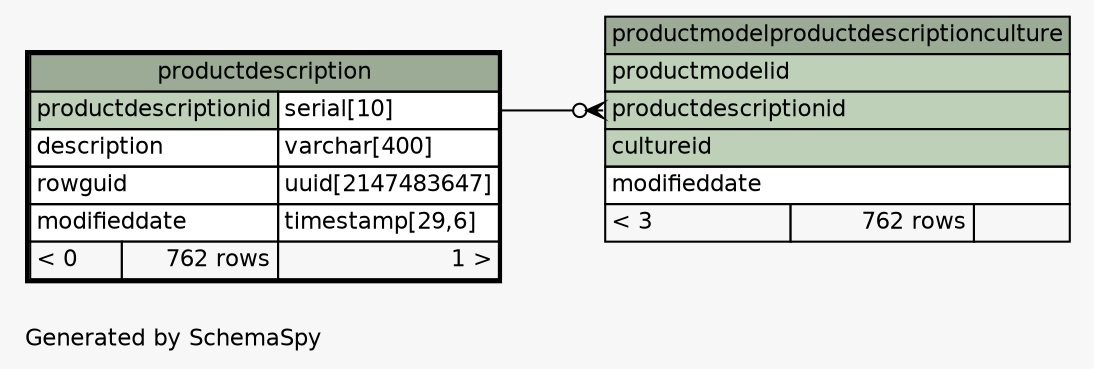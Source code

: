 // dot 2.40.1 on Linux 5.4.0-51-generic
// SchemaSpy rev 590
digraph "oneDegreeRelationshipsDiagram" {
  graph [
    rankdir="RL"
    bgcolor="#f7f7f7"
    label="\nGenerated by SchemaSpy"
    labeljust="l"
    nodesep="0.18"
    ranksep="0.46"
    fontname="Helvetica"
    fontsize="11"
  ];
  node [
    fontname="Helvetica"
    fontsize="11"
    shape="plaintext"
  ];
  edge [
    arrowsize="0.8"
  ];
  "productmodelproductdescriptionculture":"productdescriptionid":w -> "productdescription":"productdescriptionid.type":e [arrowhead=none dir=back arrowtail=crowodot];
  "productdescription" [
    label=<
    <TABLE BORDER="2" CELLBORDER="1" CELLSPACING="0" BGCOLOR="#ffffff">
      <TR><TD COLSPAN="3" BGCOLOR="#9bab96" ALIGN="CENTER">productdescription</TD></TR>
      <TR><TD PORT="productdescriptionid" COLSPAN="2" BGCOLOR="#bed1b8" ALIGN="LEFT">productdescriptionid</TD><TD PORT="productdescriptionid.type" ALIGN="LEFT">serial[10]</TD></TR>
      <TR><TD PORT="description" COLSPAN="2" ALIGN="LEFT">description</TD><TD PORT="description.type" ALIGN="LEFT">varchar[400]</TD></TR>
      <TR><TD PORT="rowguid" COLSPAN="2" ALIGN="LEFT">rowguid</TD><TD PORT="rowguid.type" ALIGN="LEFT">uuid[2147483647]</TD></TR>
      <TR><TD PORT="modifieddate" COLSPAN="2" ALIGN="LEFT">modifieddate</TD><TD PORT="modifieddate.type" ALIGN="LEFT">timestamp[29,6]</TD></TR>
      <TR><TD ALIGN="LEFT" BGCOLOR="#f7f7f7">&lt; 0</TD><TD ALIGN="RIGHT" BGCOLOR="#f7f7f7">762 rows</TD><TD ALIGN="RIGHT" BGCOLOR="#f7f7f7">1 &gt;</TD></TR>
    </TABLE>>
    URL="productdescription.html"
    tooltip="productdescription"
  ];
  "productmodelproductdescriptionculture" [
    label=<
    <TABLE BORDER="0" CELLBORDER="1" CELLSPACING="0" BGCOLOR="#ffffff">
      <TR><TD COLSPAN="3" BGCOLOR="#9bab96" ALIGN="CENTER">productmodelproductdescriptionculture</TD></TR>
      <TR><TD PORT="productmodelid" COLSPAN="3" BGCOLOR="#bed1b8" ALIGN="LEFT">productmodelid</TD></TR>
      <TR><TD PORT="productdescriptionid" COLSPAN="3" BGCOLOR="#bed1b8" ALIGN="LEFT">productdescriptionid</TD></TR>
      <TR><TD PORT="cultureid" COLSPAN="3" BGCOLOR="#bed1b8" ALIGN="LEFT">cultureid</TD></TR>
      <TR><TD PORT="modifieddate" COLSPAN="3" ALIGN="LEFT">modifieddate</TD></TR>
      <TR><TD ALIGN="LEFT" BGCOLOR="#f7f7f7">&lt; 3</TD><TD ALIGN="RIGHT" BGCOLOR="#f7f7f7">762 rows</TD><TD ALIGN="RIGHT" BGCOLOR="#f7f7f7">  </TD></TR>
    </TABLE>>
    URL="productmodelproductdescriptionculture.html"
    tooltip="productmodelproductdescriptionculture"
  ];
}
